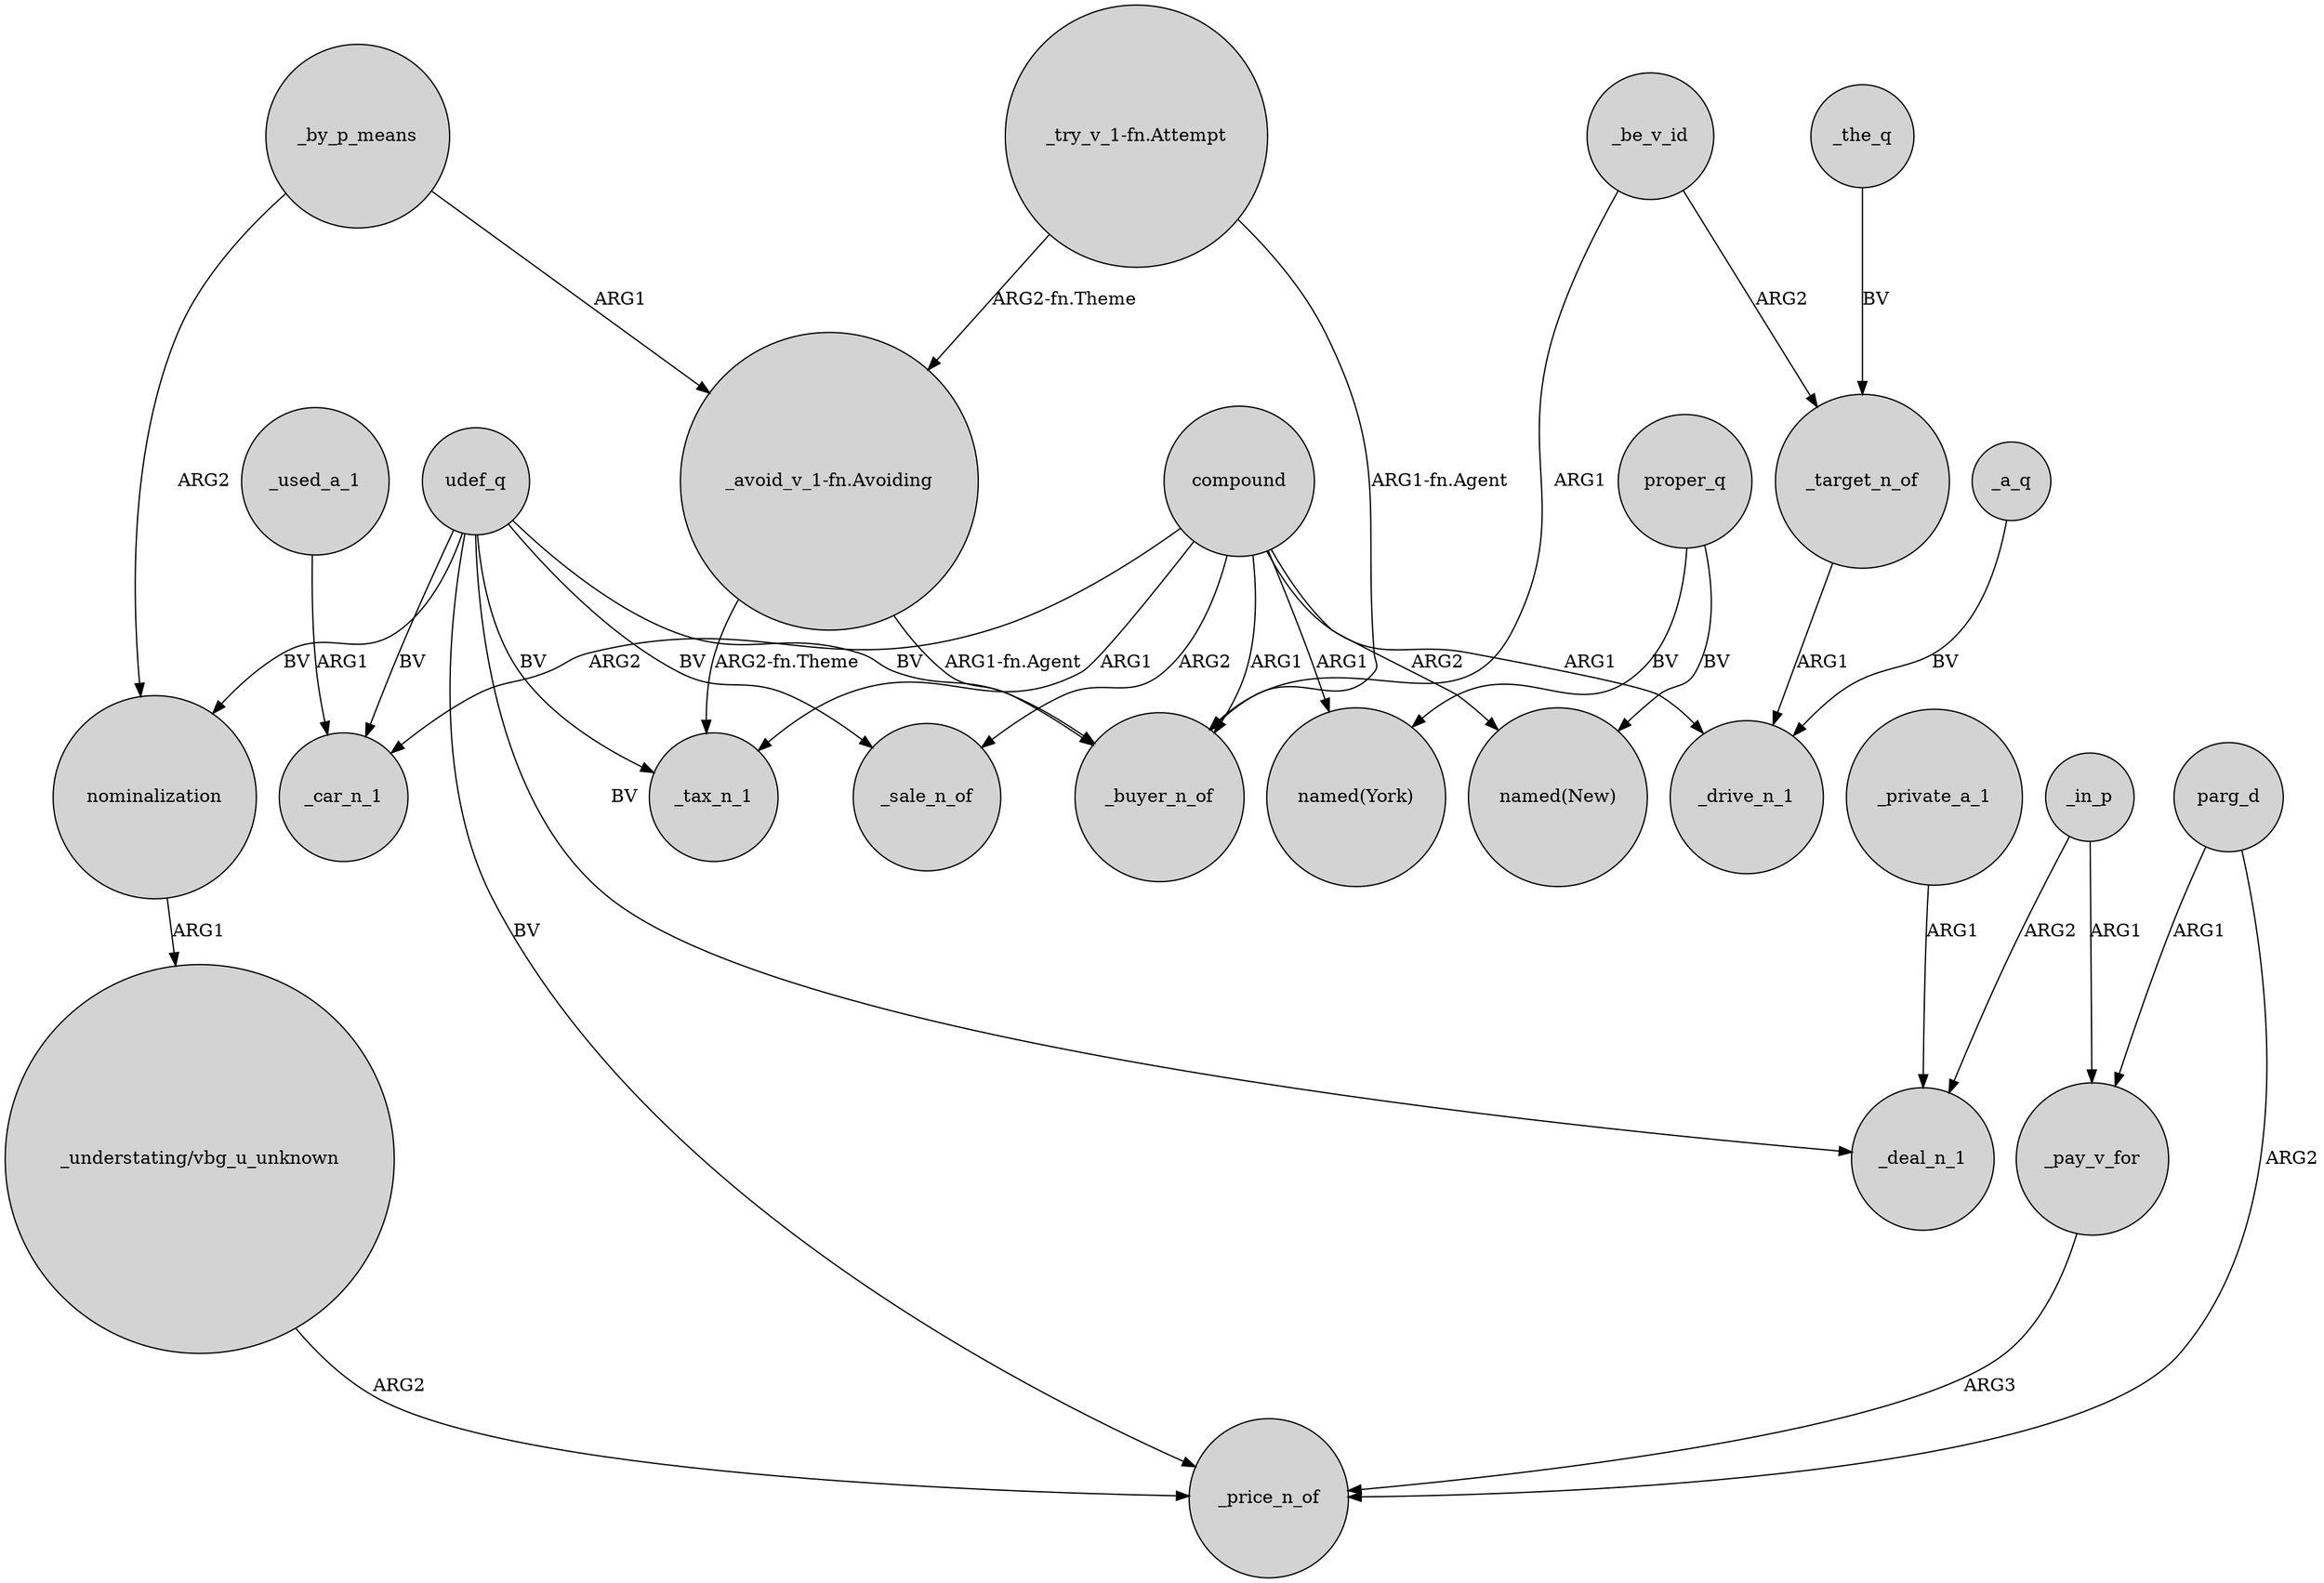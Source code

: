 digraph {
	node [shape=circle style=filled]
	compound -> _buyer_n_of [label=ARG1]
	"_understating/vbg_u_unknown" -> _price_n_of [label=ARG2]
	_a_q -> _drive_n_1 [label=BV]
	_pay_v_for -> _price_n_of [label=ARG3]
	_by_p_means -> nominalization [label=ARG2]
	udef_q -> _price_n_of [label=BV]
	compound -> "named(New)" [label=ARG2]
	udef_q -> _buyer_n_of [label=BV]
	proper_q -> "named(New)" [label=BV]
	_used_a_1 -> _car_n_1 [label=ARG1]
	"_avoid_v_1-fn.Avoiding" -> _buyer_n_of [label="ARG1-fn.Agent"]
	_in_p -> _deal_n_1 [label=ARG2]
	"_try_v_1-fn.Attempt" -> _buyer_n_of [label="ARG1-fn.Agent"]
	_private_a_1 -> _deal_n_1 [label=ARG1]
	_the_q -> _target_n_of [label=BV]
	compound -> _tax_n_1 [label=ARG1]
	compound -> _drive_n_1 [label=ARG1]
	udef_q -> _tax_n_1 [label=BV]
	compound -> _sale_n_of [label=ARG2]
	_be_v_id -> _buyer_n_of [label=ARG1]
	compound -> "named(York)" [label=ARG1]
	nominalization -> "_understating/vbg_u_unknown" [label=ARG1]
	udef_q -> nominalization [label=BV]
	udef_q -> _deal_n_1 [label=BV]
	udef_q -> _sale_n_of [label=BV]
	"_avoid_v_1-fn.Avoiding" -> _tax_n_1 [label="ARG2-fn.Theme"]
	udef_q -> _car_n_1 [label=BV]
	_target_n_of -> _drive_n_1 [label=ARG1]
	parg_d -> _price_n_of [label=ARG2]
	proper_q -> "named(York)" [label=BV]
	compound -> _car_n_1 [label=ARG2]
	_by_p_means -> "_avoid_v_1-fn.Avoiding" [label=ARG1]
	parg_d -> _pay_v_for [label=ARG1]
	_be_v_id -> _target_n_of [label=ARG2]
	"_try_v_1-fn.Attempt" -> "_avoid_v_1-fn.Avoiding" [label="ARG2-fn.Theme"]
	_in_p -> _pay_v_for [label=ARG1]
}
